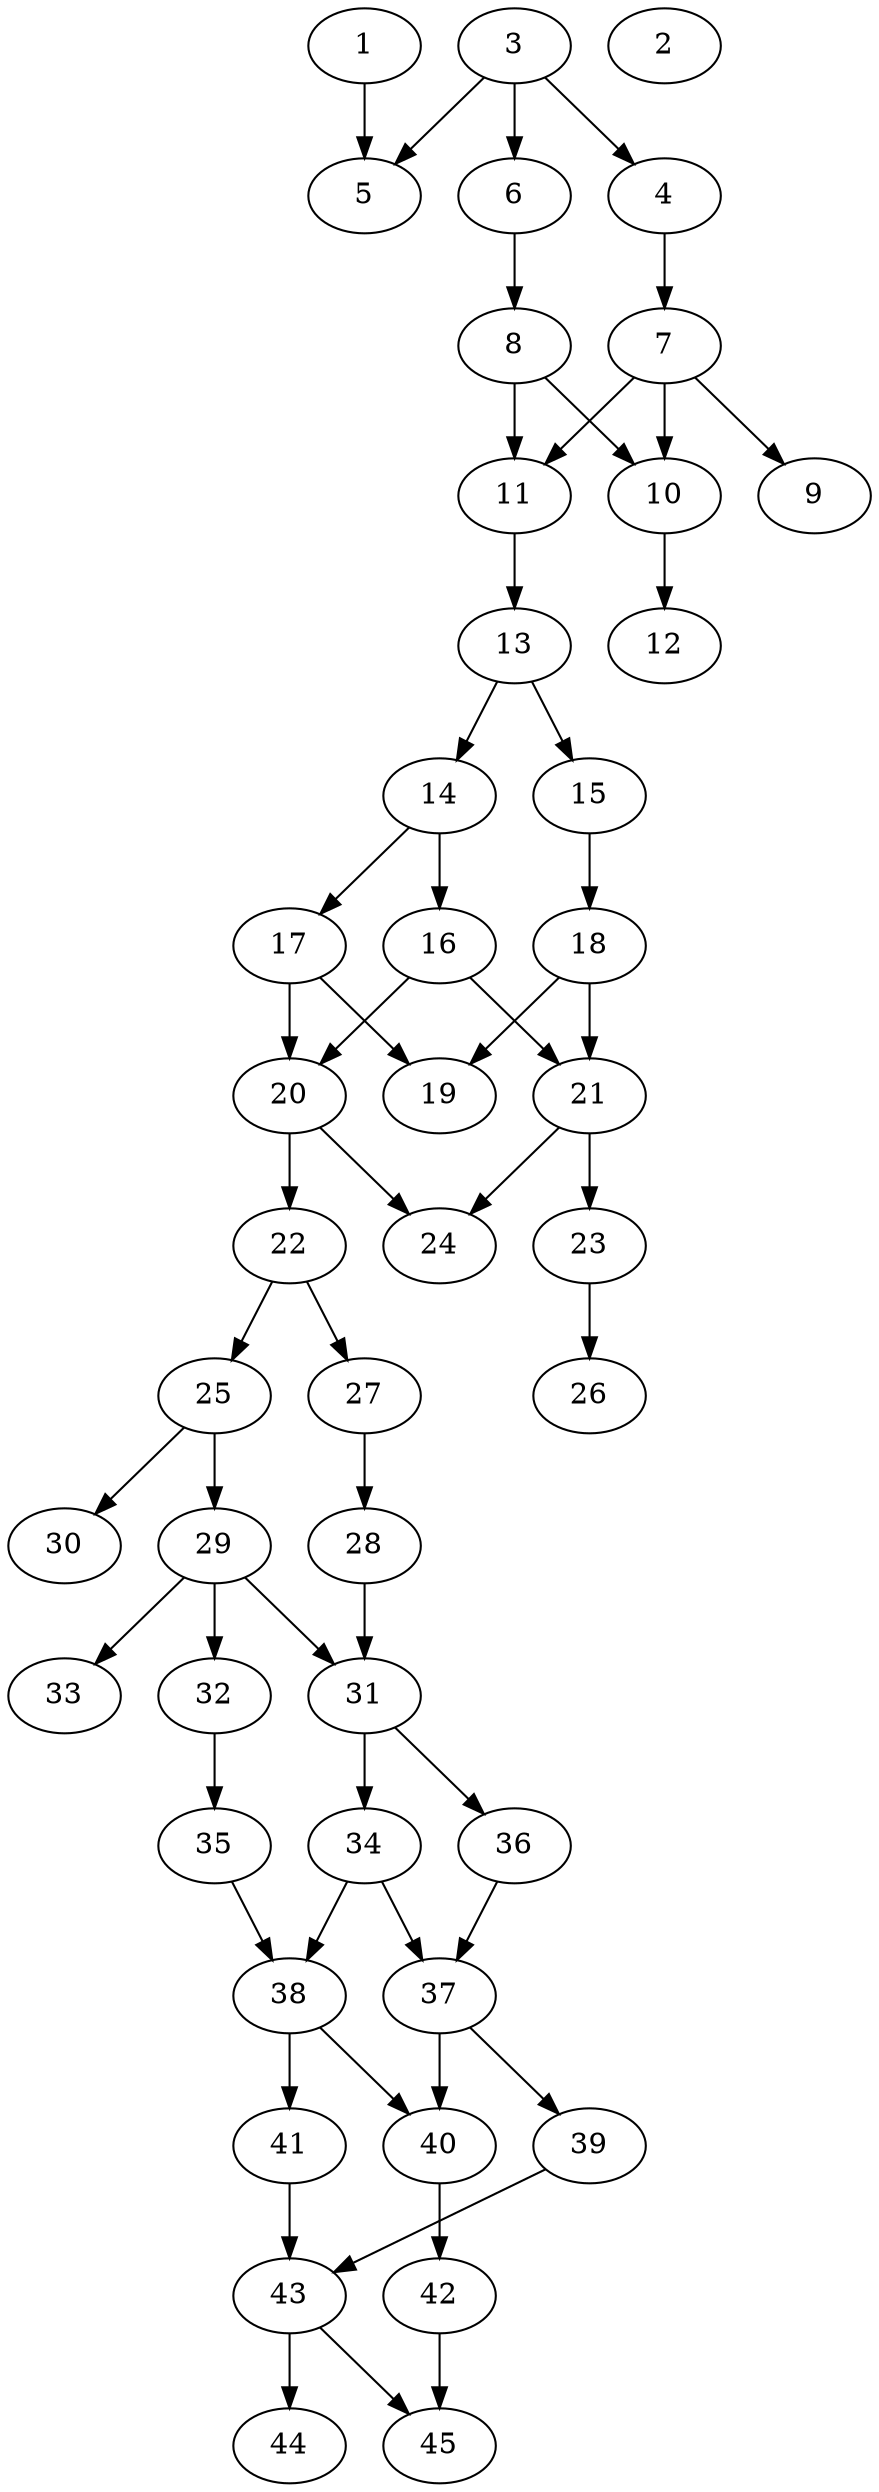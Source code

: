 // DAG automatically generated by daggen at Thu Oct  3 14:07:25 2019
// ./daggen --dot -n 45 --ccr 0.5 --fat 0.3 --regular 0.7 --density 0.6 --mindata 5242880 --maxdata 52428800 
digraph G {
  1 [size="40218624", alpha="0.05", expect_size="20109312"] 
  1 -> 5 [size ="20109312"]
  2 [size="38840320", alpha="0.15", expect_size="19420160"] 
  3 [size="66709504", alpha="0.08", expect_size="33354752"] 
  3 -> 4 [size ="33354752"]
  3 -> 5 [size ="33354752"]
  3 -> 6 [size ="33354752"]
  4 [size="51189760", alpha="0.04", expect_size="25594880"] 
  4 -> 7 [size ="25594880"]
  5 [size="85567488", alpha="0.03", expect_size="42783744"] 
  6 [size="75079680", alpha="0.03", expect_size="37539840"] 
  6 -> 8 [size ="37539840"]
  7 [size="27320320", alpha="0.17", expect_size="13660160"] 
  7 -> 9 [size ="13660160"]
  7 -> 10 [size ="13660160"]
  7 -> 11 [size ="13660160"]
  8 [size="83499008", alpha="0.10", expect_size="41749504"] 
  8 -> 10 [size ="41749504"]
  8 -> 11 [size ="41749504"]
  9 [size="79917056", alpha="0.09", expect_size="39958528"] 
  10 [size="99045376", alpha="0.17", expect_size="49522688"] 
  10 -> 12 [size ="49522688"]
  11 [size="64741376", alpha="0.01", expect_size="32370688"] 
  11 -> 13 [size ="32370688"]
  12 [size="90636288", alpha="0.12", expect_size="45318144"] 
  13 [size="66314240", alpha="0.12", expect_size="33157120"] 
  13 -> 14 [size ="33157120"]
  13 -> 15 [size ="33157120"]
  14 [size="11149312", alpha="0.17", expect_size="5574656"] 
  14 -> 16 [size ="5574656"]
  14 -> 17 [size ="5574656"]
  15 [size="28975104", alpha="0.19", expect_size="14487552"] 
  15 -> 18 [size ="14487552"]
  16 [size="44392448", alpha="0.05", expect_size="22196224"] 
  16 -> 20 [size ="22196224"]
  16 -> 21 [size ="22196224"]
  17 [size="59564032", alpha="0.00", expect_size="29782016"] 
  17 -> 19 [size ="29782016"]
  17 -> 20 [size ="29782016"]
  18 [size="46469120", alpha="0.06", expect_size="23234560"] 
  18 -> 19 [size ="23234560"]
  18 -> 21 [size ="23234560"]
  19 [size="94963712", alpha="0.08", expect_size="47481856"] 
  20 [size="40855552", alpha="0.07", expect_size="20427776"] 
  20 -> 22 [size ="20427776"]
  20 -> 24 [size ="20427776"]
  21 [size="26343424", alpha="0.12", expect_size="13171712"] 
  21 -> 23 [size ="13171712"]
  21 -> 24 [size ="13171712"]
  22 [size="29337600", alpha="0.03", expect_size="14668800"] 
  22 -> 25 [size ="14668800"]
  22 -> 27 [size ="14668800"]
  23 [size="86392832", alpha="0.06", expect_size="43196416"] 
  23 -> 26 [size ="43196416"]
  24 [size="48197632", alpha="0.17", expect_size="24098816"] 
  25 [size="36186112", alpha="0.04", expect_size="18093056"] 
  25 -> 29 [size ="18093056"]
  25 -> 30 [size ="18093056"]
  26 [size="29804544", alpha="0.06", expect_size="14902272"] 
  27 [size="54425600", alpha="0.10", expect_size="27212800"] 
  27 -> 28 [size ="27212800"]
  28 [size="55588864", alpha="0.10", expect_size="27794432"] 
  28 -> 31 [size ="27794432"]
  29 [size="82505728", alpha="0.05", expect_size="41252864"] 
  29 -> 31 [size ="41252864"]
  29 -> 32 [size ="41252864"]
  29 -> 33 [size ="41252864"]
  30 [size="25976832", alpha="0.19", expect_size="12988416"] 
  31 [size="57513984", alpha="0.04", expect_size="28756992"] 
  31 -> 34 [size ="28756992"]
  31 -> 36 [size ="28756992"]
  32 [size="18106368", alpha="0.06", expect_size="9053184"] 
  32 -> 35 [size ="9053184"]
  33 [size="30482432", alpha="0.00", expect_size="15241216"] 
  34 [size="56494080", alpha="0.14", expect_size="28247040"] 
  34 -> 37 [size ="28247040"]
  34 -> 38 [size ="28247040"]
  35 [size="42473472", alpha="0.12", expect_size="21236736"] 
  35 -> 38 [size ="21236736"]
  36 [size="63504384", alpha="0.17", expect_size="31752192"] 
  36 -> 37 [size ="31752192"]
  37 [size="89808896", alpha="0.13", expect_size="44904448"] 
  37 -> 39 [size ="44904448"]
  37 -> 40 [size ="44904448"]
  38 [size="43851776", alpha="0.16", expect_size="21925888"] 
  38 -> 40 [size ="21925888"]
  38 -> 41 [size ="21925888"]
  39 [size="93020160", alpha="0.17", expect_size="46510080"] 
  39 -> 43 [size ="46510080"]
  40 [size="23625728", alpha="0.05", expect_size="11812864"] 
  40 -> 42 [size ="11812864"]
  41 [size="18606080", alpha="0.16", expect_size="9303040"] 
  41 -> 43 [size ="9303040"]
  42 [size="37844992", alpha="0.11", expect_size="18922496"] 
  42 -> 45 [size ="18922496"]
  43 [size="67121152", alpha="0.02", expect_size="33560576"] 
  43 -> 44 [size ="33560576"]
  43 -> 45 [size ="33560576"]
  44 [size="67893248", alpha="0.01", expect_size="33946624"] 
  45 [size="40824832", alpha="0.05", expect_size="20412416"] 
}
